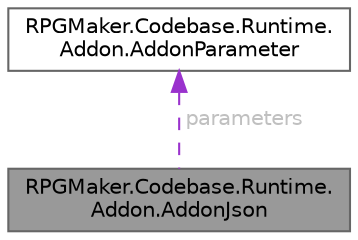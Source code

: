 digraph "RPGMaker.Codebase.Runtime.Addon.AddonJson"
{
 // LATEX_PDF_SIZE
  bgcolor="transparent";
  edge [fontname=Helvetica,fontsize=10,labelfontname=Helvetica,labelfontsize=10];
  node [fontname=Helvetica,fontsize=10,shape=box,height=0.2,width=0.4];
  Node1 [id="Node000001",label="RPGMaker.Codebase.Runtime.\lAddon.AddonJson",height=0.2,width=0.4,color="gray40", fillcolor="grey60", style="filled", fontcolor="black",tooltip="アドオンJSON"];
  Node2 -> Node1 [id="edge1_Node000001_Node000002",dir="back",color="darkorchid3",style="dashed",tooltip=" ",label=" parameters",fontcolor="grey" ];
  Node2 [id="Node000002",label="RPGMaker.Codebase.Runtime.\lAddon.AddonParameter",height=0.2,width=0.4,color="gray40", fillcolor="white", style="filled",URL="$d8/d11/class_r_p_g_maker_1_1_codebase_1_1_runtime_1_1_addon_1_1_addon_parameter.html",tooltip="アドオン引数"];
}
